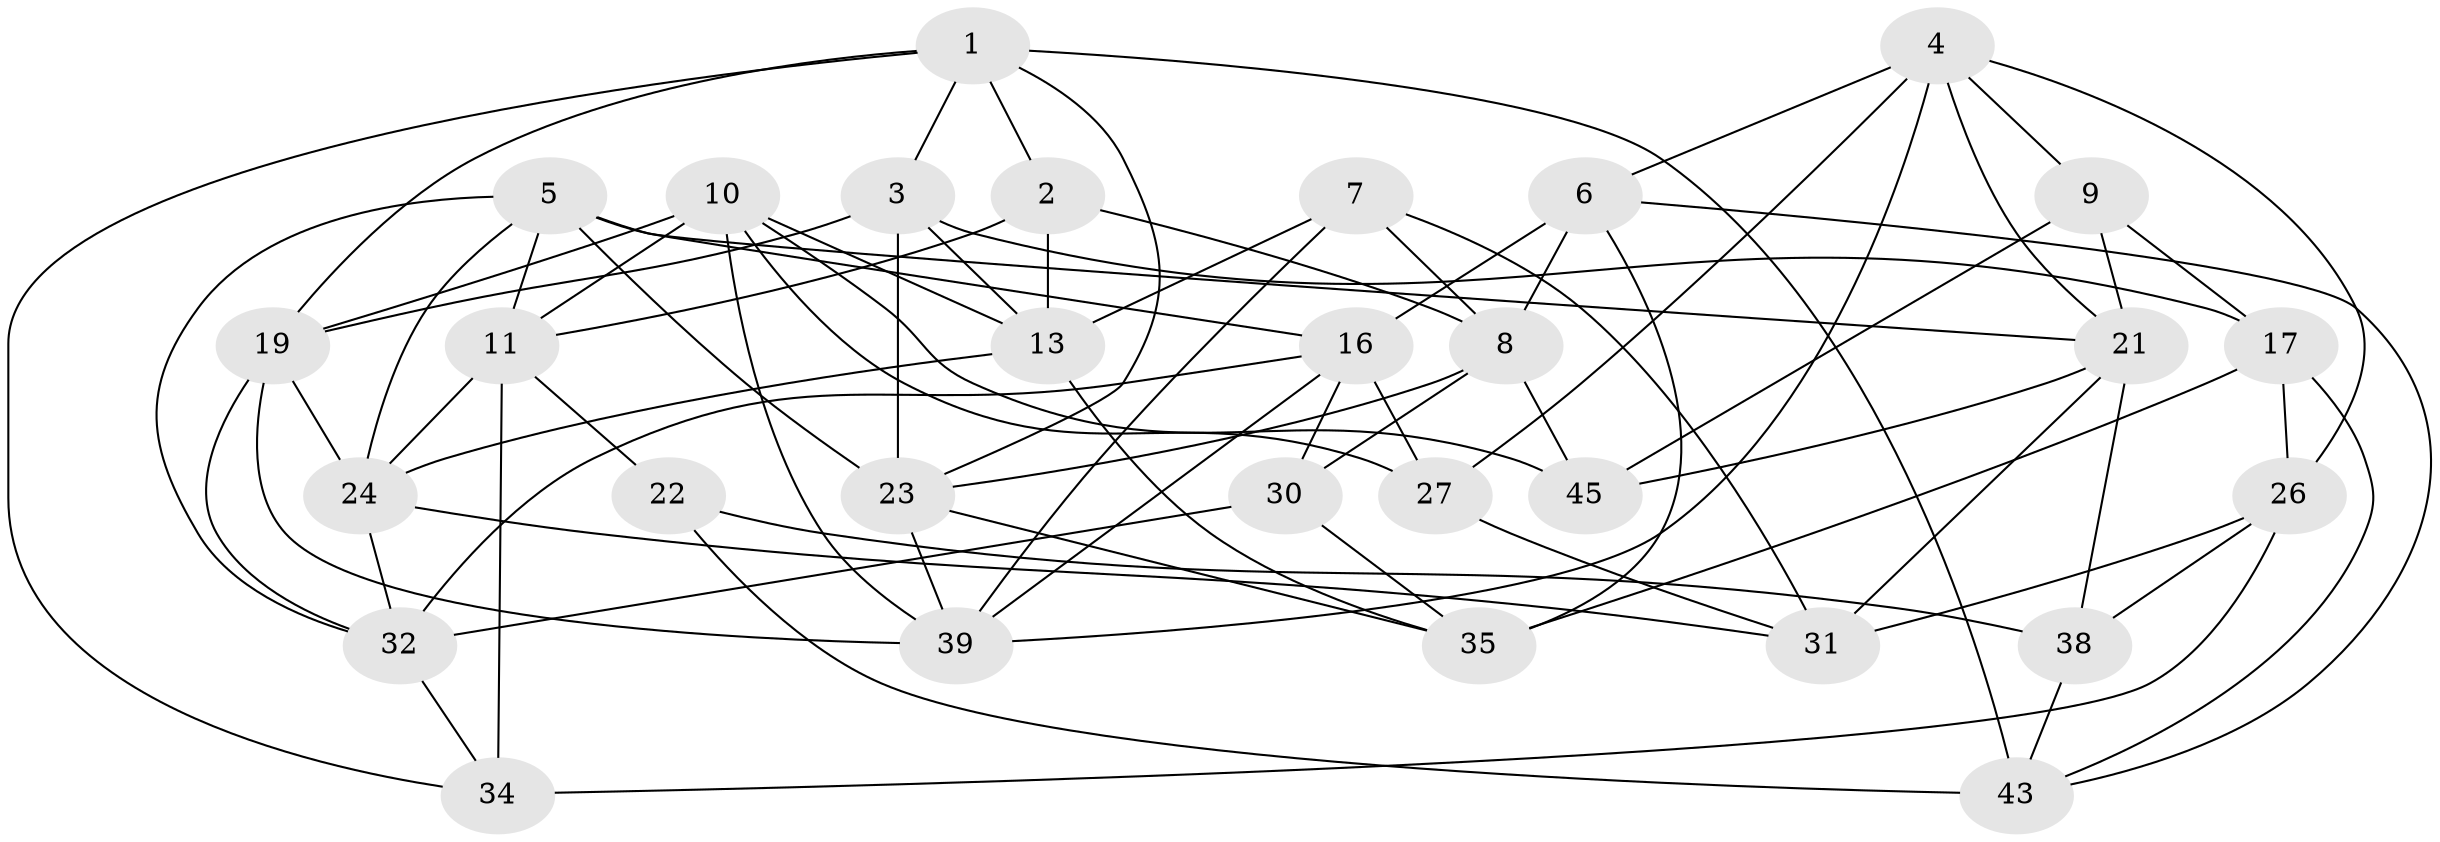 // original degree distribution, {4: 1.0}
// Generated by graph-tools (version 1.1) at 2025/42/03/06/25 10:42:21]
// undirected, 30 vertices, 77 edges
graph export_dot {
graph [start="1"]
  node [color=gray90,style=filled];
  1 [super="+47"];
  2;
  3 [super="+14"];
  4 [super="+12"];
  5 [super="+18"];
  6 [super="+41"];
  7;
  8 [super="+44"];
  9;
  10 [super="+15"];
  11 [super="+50"];
  13 [super="+37"];
  16 [super="+25"];
  17 [super="+29"];
  19 [super="+20"];
  21 [super="+49"];
  22;
  23 [super="+51"];
  24 [super="+28"];
  26 [super="+36"];
  27;
  30;
  31 [super="+33"];
  32 [super="+46"];
  34;
  35 [super="+40"];
  38;
  39 [super="+42"];
  43 [super="+48"];
  45;
  1 -- 3;
  1 -- 19;
  1 -- 34;
  1 -- 2;
  1 -- 43;
  1 -- 23;
  2 -- 11;
  2 -- 13;
  2 -- 8;
  3 -- 17 [weight=2];
  3 -- 19;
  3 -- 13;
  3 -- 23;
  4 -- 27;
  4 -- 39;
  4 -- 9;
  4 -- 26;
  4 -- 6;
  4 -- 21;
  5 -- 23;
  5 -- 24;
  5 -- 21;
  5 -- 16;
  5 -- 11;
  5 -- 32;
  6 -- 16;
  6 -- 35 [weight=2];
  6 -- 8;
  6 -- 43;
  7 -- 13;
  7 -- 31;
  7 -- 8;
  7 -- 39;
  8 -- 45;
  8 -- 30;
  8 -- 23;
  9 -- 17;
  9 -- 45;
  9 -- 21;
  10 -- 27;
  10 -- 19;
  10 -- 13;
  10 -- 11;
  10 -- 45;
  10 -- 39;
  11 -- 22;
  11 -- 34;
  11 -- 24;
  13 -- 35;
  13 -- 24;
  16 -- 32;
  16 -- 30;
  16 -- 27;
  16 -- 39;
  17 -- 35;
  17 -- 26;
  17 -- 43;
  19 -- 39;
  19 -- 24;
  19 -- 32;
  21 -- 38;
  21 -- 31;
  21 -- 45;
  22 -- 43 [weight=2];
  22 -- 38;
  23 -- 35;
  23 -- 39;
  24 -- 31;
  24 -- 32;
  26 -- 34;
  26 -- 38;
  26 -- 31 [weight=2];
  27 -- 31;
  30 -- 35;
  30 -- 32;
  32 -- 34;
  38 -- 43;
}
